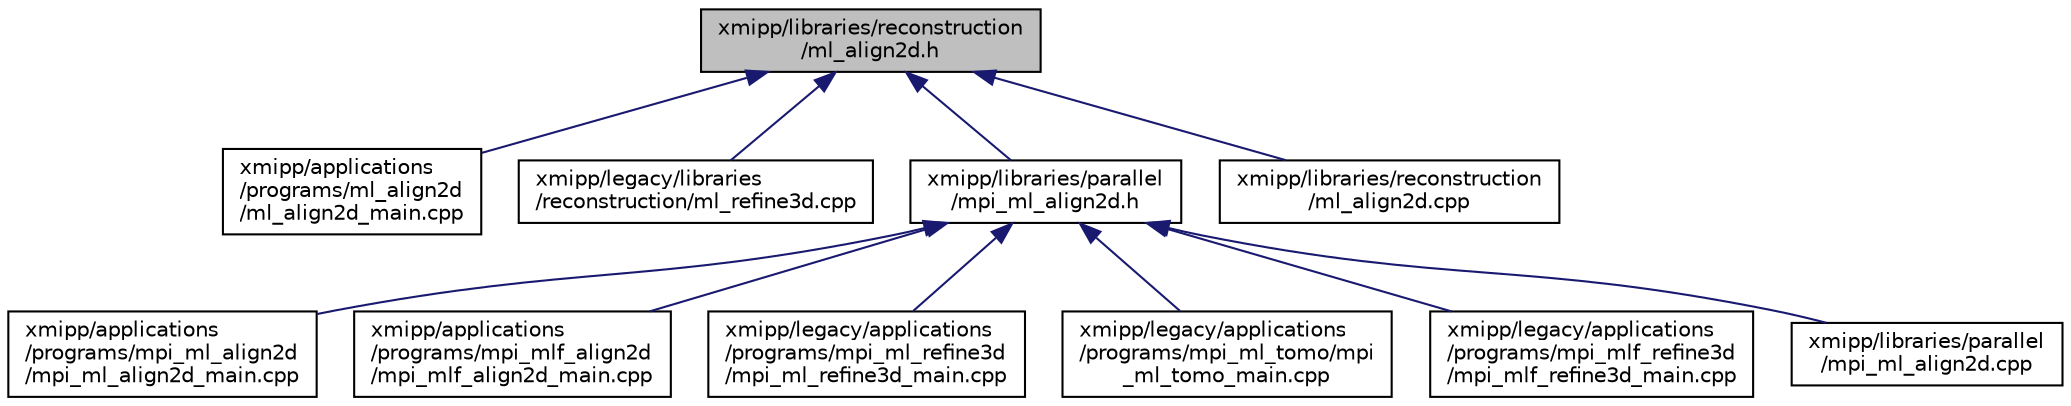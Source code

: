 digraph "xmipp/libraries/reconstruction/ml_align2d.h"
{
  edge [fontname="Helvetica",fontsize="10",labelfontname="Helvetica",labelfontsize="10"];
  node [fontname="Helvetica",fontsize="10",shape=record];
  Node108 [label="xmipp/libraries/reconstruction\l/ml_align2d.h",height=0.2,width=0.4,color="black", fillcolor="grey75", style="filled", fontcolor="black"];
  Node108 -> Node109 [dir="back",color="midnightblue",fontsize="10",style="solid",fontname="Helvetica"];
  Node109 [label="xmipp/applications\l/programs/ml_align2d\l/ml_align2d_main.cpp",height=0.2,width=0.4,color="black", fillcolor="white", style="filled",URL="$ml__align2d__main_8cpp.html"];
  Node108 -> Node110 [dir="back",color="midnightblue",fontsize="10",style="solid",fontname="Helvetica"];
  Node110 [label="xmipp/legacy/libraries\l/reconstruction/ml_refine3d.cpp",height=0.2,width=0.4,color="black", fillcolor="white", style="filled",URL="$ml__refine3d_8cpp.html"];
  Node108 -> Node111 [dir="back",color="midnightblue",fontsize="10",style="solid",fontname="Helvetica"];
  Node111 [label="xmipp/libraries/parallel\l/mpi_ml_align2d.h",height=0.2,width=0.4,color="black", fillcolor="white", style="filled",URL="$mpi__ml__align2d_8h.html"];
  Node111 -> Node112 [dir="back",color="midnightblue",fontsize="10",style="solid",fontname="Helvetica"];
  Node112 [label="xmipp/applications\l/programs/mpi_ml_align2d\l/mpi_ml_align2d_main.cpp",height=0.2,width=0.4,color="black", fillcolor="white", style="filled",URL="$mpi__ml__align2d__main_8cpp.html"];
  Node111 -> Node113 [dir="back",color="midnightblue",fontsize="10",style="solid",fontname="Helvetica"];
  Node113 [label="xmipp/applications\l/programs/mpi_mlf_align2d\l/mpi_mlf_align2d_main.cpp",height=0.2,width=0.4,color="black", fillcolor="white", style="filled",URL="$mpi__mlf__align2d__main_8cpp.html"];
  Node111 -> Node114 [dir="back",color="midnightblue",fontsize="10",style="solid",fontname="Helvetica"];
  Node114 [label="xmipp/legacy/applications\l/programs/mpi_ml_refine3d\l/mpi_ml_refine3d_main.cpp",height=0.2,width=0.4,color="black", fillcolor="white", style="filled",URL="$mpi__ml__refine3d__main_8cpp.html"];
  Node111 -> Node115 [dir="back",color="midnightblue",fontsize="10",style="solid",fontname="Helvetica"];
  Node115 [label="xmipp/legacy/applications\l/programs/mpi_ml_tomo/mpi\l_ml_tomo_main.cpp",height=0.2,width=0.4,color="black", fillcolor="white", style="filled",URL="$mpi__ml__tomo__main_8cpp.html"];
  Node111 -> Node116 [dir="back",color="midnightblue",fontsize="10",style="solid",fontname="Helvetica"];
  Node116 [label="xmipp/legacy/applications\l/programs/mpi_mlf_refine3d\l/mpi_mlf_refine3d_main.cpp",height=0.2,width=0.4,color="black", fillcolor="white", style="filled",URL="$mpi__mlf__refine3d__main_8cpp.html"];
  Node111 -> Node117 [dir="back",color="midnightblue",fontsize="10",style="solid",fontname="Helvetica"];
  Node117 [label="xmipp/libraries/parallel\l/mpi_ml_align2d.cpp",height=0.2,width=0.4,color="black", fillcolor="white", style="filled",URL="$mpi__ml__align2d_8cpp.html"];
  Node108 -> Node118 [dir="back",color="midnightblue",fontsize="10",style="solid",fontname="Helvetica"];
  Node118 [label="xmipp/libraries/reconstruction\l/ml_align2d.cpp",height=0.2,width=0.4,color="black", fillcolor="white", style="filled",URL="$ml__align2d_8cpp.html"];
}
